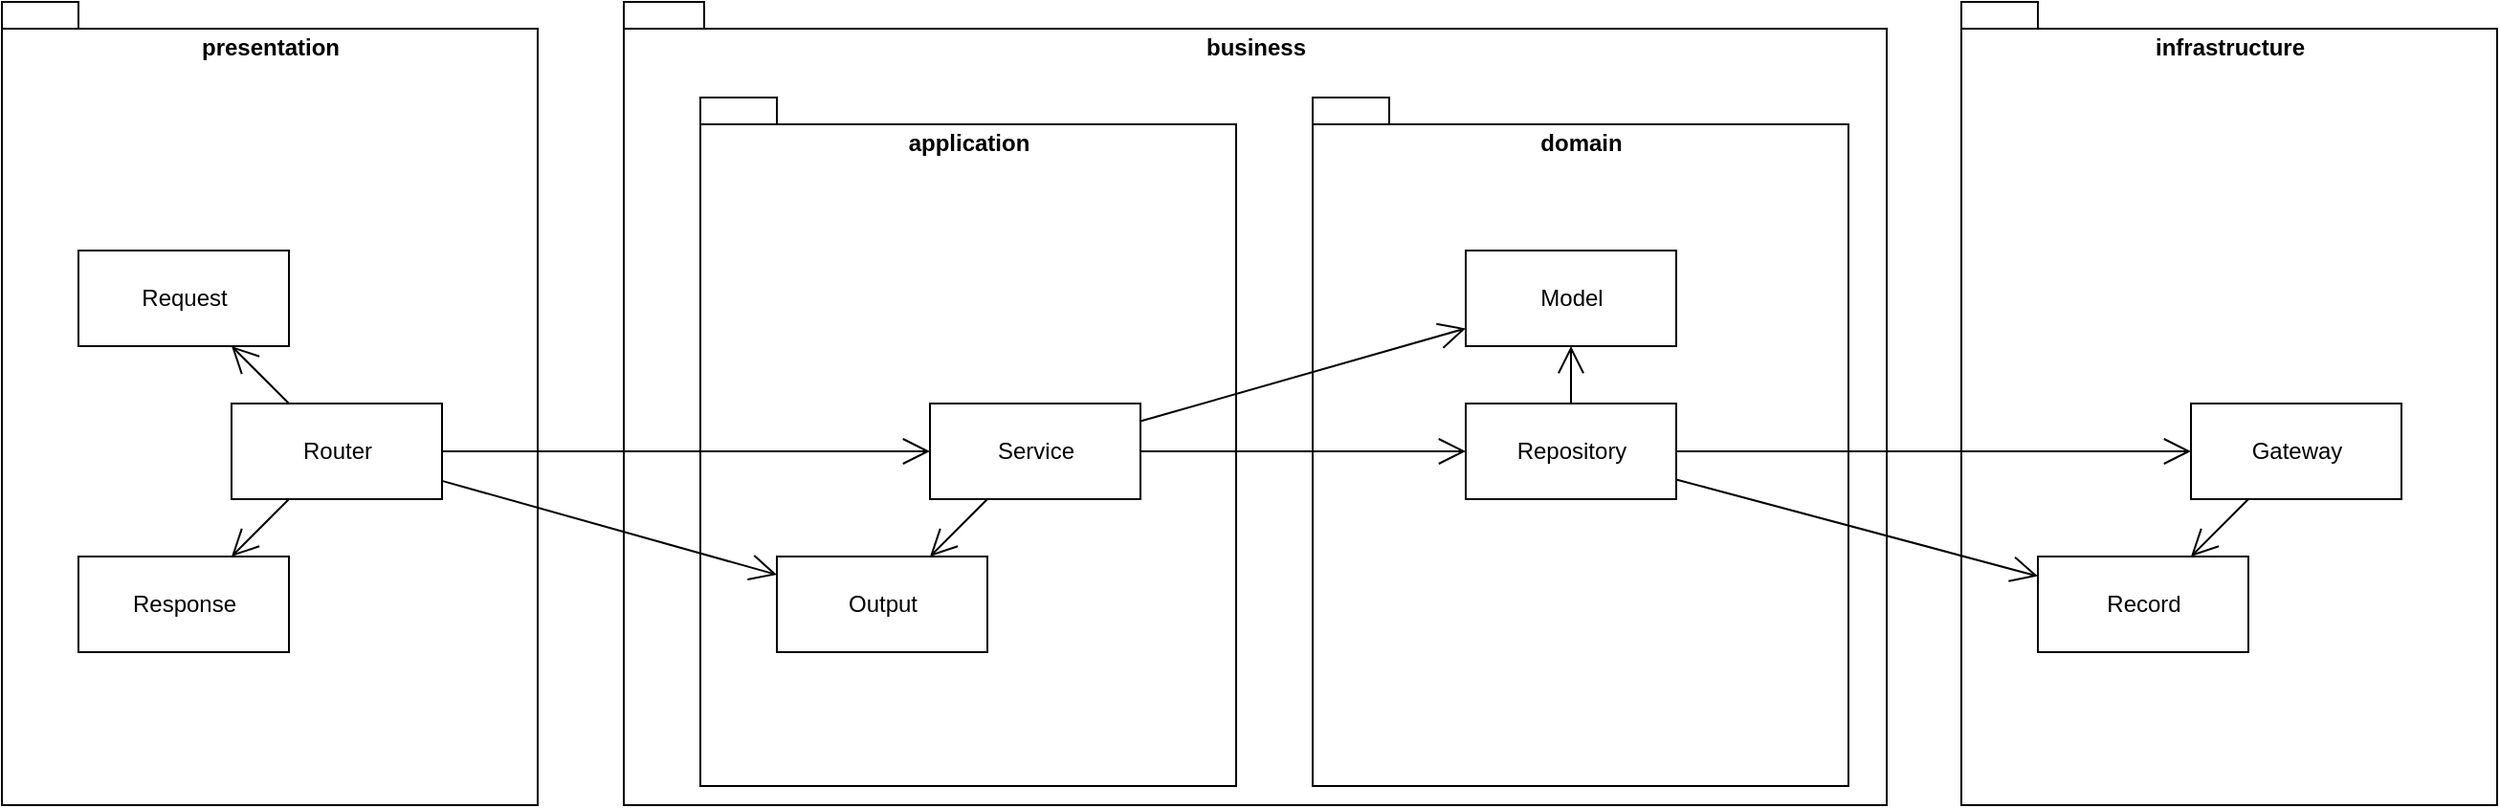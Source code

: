 <mxfile>
    <diagram id="afhy61-JGGwbrwMMAsw_" name="ページ1">
        <mxGraphModel dx="1192" dy="784" grid="1" gridSize="10" guides="1" tooltips="1" connect="1" arrows="1" fold="1" page="1" pageScale="1" pageWidth="827" pageHeight="1169" math="0" shadow="0">
            <root>
                <mxCell id="0"/>
                <mxCell id="1" parent="0"/>
                <mxCell id="20" value="domain" style="shape=folder;fontStyle=1;spacingTop=10;tabWidth=40;tabHeight=14;tabPosition=left;html=1;verticalAlign=top;fillColor=none;" parent="1" vertex="1">
                    <mxGeometry x="720" y="80" width="280" height="360" as="geometry"/>
                </mxCell>
                <mxCell id="2" value="presentation" style="shape=folder;fontStyle=1;spacingTop=10;tabWidth=40;tabHeight=14;tabPosition=left;html=1;verticalAlign=top;fillColor=none;" parent="1" vertex="1">
                    <mxGeometry x="35" y="30" width="280" height="420" as="geometry"/>
                </mxCell>
                <mxCell id="3" value="application" style="shape=folder;fontStyle=1;spacingTop=10;tabWidth=40;tabHeight=14;tabPosition=left;html=1;verticalAlign=top;fillColor=none;" parent="1" vertex="1">
                    <mxGeometry x="400" y="80" width="280" height="360" as="geometry"/>
                </mxCell>
                <mxCell id="4" value="infrastructure" style="shape=folder;fontStyle=1;spacingTop=10;tabWidth=40;tabHeight=14;tabPosition=left;html=1;verticalAlign=top;fillColor=none;" parent="1" vertex="1">
                    <mxGeometry x="1059" y="30" width="280" height="420" as="geometry"/>
                </mxCell>
                <mxCell id="5" value="Router" style="html=1;" parent="1" vertex="1">
                    <mxGeometry x="155" y="240" width="110" height="50" as="geometry"/>
                </mxCell>
                <mxCell id="6" value="Request" style="html=1;" parent="1" vertex="1">
                    <mxGeometry x="75" y="160" width="110" height="50" as="geometry"/>
                </mxCell>
                <mxCell id="7" value="Response" style="html=1;" parent="1" vertex="1">
                    <mxGeometry x="75" y="320" width="110" height="50" as="geometry"/>
                </mxCell>
                <mxCell id="8" value="Service" style="html=1;" parent="1" vertex="1">
                    <mxGeometry x="520" y="240" width="110" height="50" as="geometry"/>
                </mxCell>
                <mxCell id="9" value="Output" style="html=1;" parent="1" vertex="1">
                    <mxGeometry x="440" y="320" width="110" height="50" as="geometry"/>
                </mxCell>
                <mxCell id="10" value="Gateway" style="html=1;" parent="1" vertex="1">
                    <mxGeometry x="1179" y="240" width="110" height="50" as="geometry"/>
                </mxCell>
                <mxCell id="11" value="Record" style="html=1;" parent="1" vertex="1">
                    <mxGeometry x="1099" y="320" width="110" height="50" as="geometry"/>
                </mxCell>
                <mxCell id="12" value="" style="endArrow=open;endFill=1;endSize=12;html=1;" parent="1" source="5" target="6" edge="1">
                    <mxGeometry width="160" relative="1" as="geometry">
                        <mxPoint x="375" y="340" as="sourcePoint"/>
                        <mxPoint x="535" y="340" as="targetPoint"/>
                    </mxGeometry>
                </mxCell>
                <mxCell id="13" value="" style="endArrow=open;endFill=1;endSize=12;html=1;" parent="1" source="5" target="7" edge="1">
                    <mxGeometry width="160" relative="1" as="geometry">
                        <mxPoint x="180.556" y="260" as="sourcePoint"/>
                        <mxPoint x="149.444" y="220" as="targetPoint"/>
                    </mxGeometry>
                </mxCell>
                <mxCell id="14" value="" style="endArrow=open;endFill=1;endSize=12;html=1;" parent="1" source="5" target="8" edge="1">
                    <mxGeometry width="160" relative="1" as="geometry">
                        <mxPoint x="226.818" y="310" as="sourcePoint"/>
                        <mxPoint x="183.182" y="370" as="targetPoint"/>
                    </mxGeometry>
                </mxCell>
                <mxCell id="15" value="" style="endArrow=open;endFill=1;endSize=12;html=1;" parent="1" source="5" target="9" edge="1">
                    <mxGeometry width="160" relative="1" as="geometry">
                        <mxPoint x="300" y="283.382" as="sourcePoint"/>
                        <mxPoint x="530" y="276.618" as="targetPoint"/>
                    </mxGeometry>
                </mxCell>
                <mxCell id="16" value="" style="endArrow=open;endFill=1;endSize=12;html=1;" parent="1" source="8" target="9" edge="1">
                    <mxGeometry width="160" relative="1" as="geometry">
                        <mxPoint x="300" y="307.917" as="sourcePoint"/>
                        <mxPoint x="430" y="362.083" as="targetPoint"/>
                    </mxGeometry>
                </mxCell>
                <mxCell id="17" value="" style="endArrow=open;endFill=1;endSize=12;html=1;" parent="1" source="23" target="11" edge="1">
                    <mxGeometry width="160" relative="1" as="geometry">
                        <mxPoint x="562.273" y="300" as="sourcePoint"/>
                        <mxPoint x="507.727" y="360" as="targetPoint"/>
                    </mxGeometry>
                </mxCell>
                <mxCell id="18" value="" style="endArrow=open;endFill=1;endSize=12;html=1;" parent="1" source="8" target="23" edge="1">
                    <mxGeometry width="160" relative="1" as="geometry">
                        <mxPoint x="640" y="297.407" as="sourcePoint"/>
                        <mxPoint x="800" y="362.593" as="targetPoint"/>
                    </mxGeometry>
                </mxCell>
                <mxCell id="19" value="" style="endArrow=open;endFill=1;endSize=12;html=1;" parent="1" source="10" target="11" edge="1">
                    <mxGeometry width="160" relative="1" as="geometry">
                        <mxPoint x="659" y="275" as="sourcePoint"/>
                        <mxPoint x="919" y="275" as="targetPoint"/>
                    </mxGeometry>
                </mxCell>
                <mxCell id="21" value="Model" style="html=1;" parent="1" vertex="1">
                    <mxGeometry x="800" y="160" width="110" height="50" as="geometry"/>
                </mxCell>
                <mxCell id="22" value="" style="endArrow=open;endFill=1;endSize=12;html=1;" parent="1" source="8" target="21" edge="1">
                    <mxGeometry width="160" relative="1" as="geometry">
                        <mxPoint x="640" y="282.857" as="sourcePoint"/>
                        <mxPoint x="1090" y="347.143" as="targetPoint"/>
                    </mxGeometry>
                </mxCell>
                <mxCell id="23" value="Repository" style="html=1;" parent="1" vertex="1">
                    <mxGeometry x="800" y="240" width="110" height="50" as="geometry"/>
                </mxCell>
                <mxCell id="24" value="" style="endArrow=open;endFill=1;endSize=12;html=1;" parent="1" source="23" target="10" edge="1">
                    <mxGeometry width="160" relative="1" as="geometry">
                        <mxPoint x="920" y="290.714" as="sourcePoint"/>
                        <mxPoint x="1090" y="339.286" as="targetPoint"/>
                    </mxGeometry>
                </mxCell>
                <mxCell id="25" value="" style="endArrow=open;endFill=1;endSize=12;html=1;" parent="1" source="23" target="21" edge="1">
                    <mxGeometry width="160" relative="1" as="geometry">
                        <mxPoint x="920" y="290.714" as="sourcePoint"/>
                        <mxPoint x="1090" y="339.286" as="targetPoint"/>
                    </mxGeometry>
                </mxCell>
                <mxCell id="26" value="business" style="shape=folder;fontStyle=1;spacingTop=10;tabWidth=40;tabHeight=14;tabPosition=left;html=1;verticalAlign=top;fillColor=none;" vertex="1" parent="1">
                    <mxGeometry x="360" y="30" width="660" height="420" as="geometry"/>
                </mxCell>
            </root>
        </mxGraphModel>
    </diagram>
</mxfile>